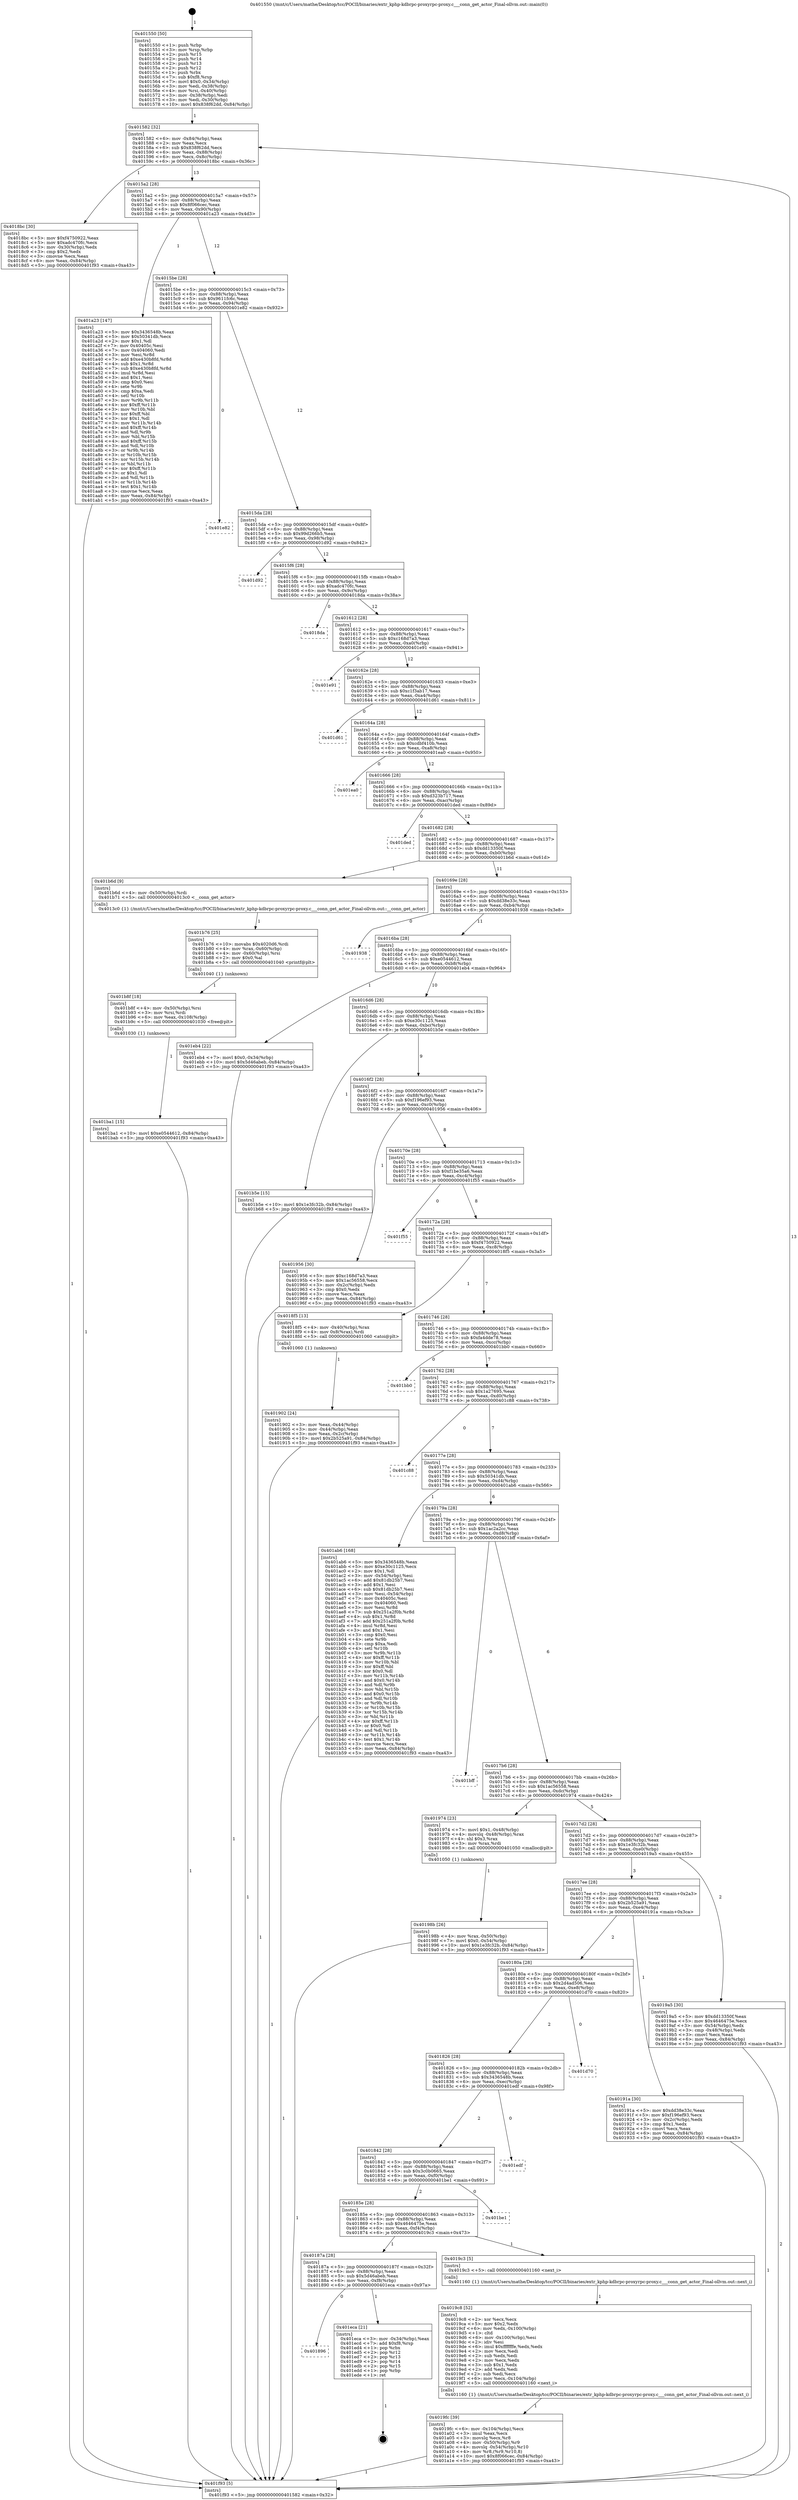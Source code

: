 digraph "0x401550" {
  label = "0x401550 (/mnt/c/Users/mathe/Desktop/tcc/POCII/binaries/extr_kphp-kdbrpc-proxyrpc-proxy.c___conn_get_actor_Final-ollvm.out::main(0))"
  labelloc = "t"
  node[shape=record]

  Entry [label="",width=0.3,height=0.3,shape=circle,fillcolor=black,style=filled]
  "0x401582" [label="{
     0x401582 [32]\l
     | [instrs]\l
     &nbsp;&nbsp;0x401582 \<+6\>: mov -0x84(%rbp),%eax\l
     &nbsp;&nbsp;0x401588 \<+2\>: mov %eax,%ecx\l
     &nbsp;&nbsp;0x40158a \<+6\>: sub $0x838f62dd,%ecx\l
     &nbsp;&nbsp;0x401590 \<+6\>: mov %eax,-0x88(%rbp)\l
     &nbsp;&nbsp;0x401596 \<+6\>: mov %ecx,-0x8c(%rbp)\l
     &nbsp;&nbsp;0x40159c \<+6\>: je 00000000004018bc \<main+0x36c\>\l
  }"]
  "0x4018bc" [label="{
     0x4018bc [30]\l
     | [instrs]\l
     &nbsp;&nbsp;0x4018bc \<+5\>: mov $0xf4750922,%eax\l
     &nbsp;&nbsp;0x4018c1 \<+5\>: mov $0xadc470fc,%ecx\l
     &nbsp;&nbsp;0x4018c6 \<+3\>: mov -0x30(%rbp),%edx\l
     &nbsp;&nbsp;0x4018c9 \<+3\>: cmp $0x2,%edx\l
     &nbsp;&nbsp;0x4018cc \<+3\>: cmovne %ecx,%eax\l
     &nbsp;&nbsp;0x4018cf \<+6\>: mov %eax,-0x84(%rbp)\l
     &nbsp;&nbsp;0x4018d5 \<+5\>: jmp 0000000000401f93 \<main+0xa43\>\l
  }"]
  "0x4015a2" [label="{
     0x4015a2 [28]\l
     | [instrs]\l
     &nbsp;&nbsp;0x4015a2 \<+5\>: jmp 00000000004015a7 \<main+0x57\>\l
     &nbsp;&nbsp;0x4015a7 \<+6\>: mov -0x88(%rbp),%eax\l
     &nbsp;&nbsp;0x4015ad \<+5\>: sub $0x8f066cec,%eax\l
     &nbsp;&nbsp;0x4015b2 \<+6\>: mov %eax,-0x90(%rbp)\l
     &nbsp;&nbsp;0x4015b8 \<+6\>: je 0000000000401a23 \<main+0x4d3\>\l
  }"]
  "0x401f93" [label="{
     0x401f93 [5]\l
     | [instrs]\l
     &nbsp;&nbsp;0x401f93 \<+5\>: jmp 0000000000401582 \<main+0x32\>\l
  }"]
  "0x401550" [label="{
     0x401550 [50]\l
     | [instrs]\l
     &nbsp;&nbsp;0x401550 \<+1\>: push %rbp\l
     &nbsp;&nbsp;0x401551 \<+3\>: mov %rsp,%rbp\l
     &nbsp;&nbsp;0x401554 \<+2\>: push %r15\l
     &nbsp;&nbsp;0x401556 \<+2\>: push %r14\l
     &nbsp;&nbsp;0x401558 \<+2\>: push %r13\l
     &nbsp;&nbsp;0x40155a \<+2\>: push %r12\l
     &nbsp;&nbsp;0x40155c \<+1\>: push %rbx\l
     &nbsp;&nbsp;0x40155d \<+7\>: sub $0xf8,%rsp\l
     &nbsp;&nbsp;0x401564 \<+7\>: movl $0x0,-0x34(%rbp)\l
     &nbsp;&nbsp;0x40156b \<+3\>: mov %edi,-0x38(%rbp)\l
     &nbsp;&nbsp;0x40156e \<+4\>: mov %rsi,-0x40(%rbp)\l
     &nbsp;&nbsp;0x401572 \<+3\>: mov -0x38(%rbp),%edi\l
     &nbsp;&nbsp;0x401575 \<+3\>: mov %edi,-0x30(%rbp)\l
     &nbsp;&nbsp;0x401578 \<+10\>: movl $0x838f62dd,-0x84(%rbp)\l
  }"]
  Exit [label="",width=0.3,height=0.3,shape=circle,fillcolor=black,style=filled,peripheries=2]
  "0x401a23" [label="{
     0x401a23 [147]\l
     | [instrs]\l
     &nbsp;&nbsp;0x401a23 \<+5\>: mov $0x3436548b,%eax\l
     &nbsp;&nbsp;0x401a28 \<+5\>: mov $0x50341db,%ecx\l
     &nbsp;&nbsp;0x401a2d \<+2\>: mov $0x1,%dl\l
     &nbsp;&nbsp;0x401a2f \<+7\>: mov 0x40405c,%esi\l
     &nbsp;&nbsp;0x401a36 \<+7\>: mov 0x404060,%edi\l
     &nbsp;&nbsp;0x401a3d \<+3\>: mov %esi,%r8d\l
     &nbsp;&nbsp;0x401a40 \<+7\>: add $0xe430b8fd,%r8d\l
     &nbsp;&nbsp;0x401a47 \<+4\>: sub $0x1,%r8d\l
     &nbsp;&nbsp;0x401a4b \<+7\>: sub $0xe430b8fd,%r8d\l
     &nbsp;&nbsp;0x401a52 \<+4\>: imul %r8d,%esi\l
     &nbsp;&nbsp;0x401a56 \<+3\>: and $0x1,%esi\l
     &nbsp;&nbsp;0x401a59 \<+3\>: cmp $0x0,%esi\l
     &nbsp;&nbsp;0x401a5c \<+4\>: sete %r9b\l
     &nbsp;&nbsp;0x401a60 \<+3\>: cmp $0xa,%edi\l
     &nbsp;&nbsp;0x401a63 \<+4\>: setl %r10b\l
     &nbsp;&nbsp;0x401a67 \<+3\>: mov %r9b,%r11b\l
     &nbsp;&nbsp;0x401a6a \<+4\>: xor $0xff,%r11b\l
     &nbsp;&nbsp;0x401a6e \<+3\>: mov %r10b,%bl\l
     &nbsp;&nbsp;0x401a71 \<+3\>: xor $0xff,%bl\l
     &nbsp;&nbsp;0x401a74 \<+3\>: xor $0x1,%dl\l
     &nbsp;&nbsp;0x401a77 \<+3\>: mov %r11b,%r14b\l
     &nbsp;&nbsp;0x401a7a \<+4\>: and $0xff,%r14b\l
     &nbsp;&nbsp;0x401a7e \<+3\>: and %dl,%r9b\l
     &nbsp;&nbsp;0x401a81 \<+3\>: mov %bl,%r15b\l
     &nbsp;&nbsp;0x401a84 \<+4\>: and $0xff,%r15b\l
     &nbsp;&nbsp;0x401a88 \<+3\>: and %dl,%r10b\l
     &nbsp;&nbsp;0x401a8b \<+3\>: or %r9b,%r14b\l
     &nbsp;&nbsp;0x401a8e \<+3\>: or %r10b,%r15b\l
     &nbsp;&nbsp;0x401a91 \<+3\>: xor %r15b,%r14b\l
     &nbsp;&nbsp;0x401a94 \<+3\>: or %bl,%r11b\l
     &nbsp;&nbsp;0x401a97 \<+4\>: xor $0xff,%r11b\l
     &nbsp;&nbsp;0x401a9b \<+3\>: or $0x1,%dl\l
     &nbsp;&nbsp;0x401a9e \<+3\>: and %dl,%r11b\l
     &nbsp;&nbsp;0x401aa1 \<+3\>: or %r11b,%r14b\l
     &nbsp;&nbsp;0x401aa4 \<+4\>: test $0x1,%r14b\l
     &nbsp;&nbsp;0x401aa8 \<+3\>: cmovne %ecx,%eax\l
     &nbsp;&nbsp;0x401aab \<+6\>: mov %eax,-0x84(%rbp)\l
     &nbsp;&nbsp;0x401ab1 \<+5\>: jmp 0000000000401f93 \<main+0xa43\>\l
  }"]
  "0x4015be" [label="{
     0x4015be [28]\l
     | [instrs]\l
     &nbsp;&nbsp;0x4015be \<+5\>: jmp 00000000004015c3 \<main+0x73\>\l
     &nbsp;&nbsp;0x4015c3 \<+6\>: mov -0x88(%rbp),%eax\l
     &nbsp;&nbsp;0x4015c9 \<+5\>: sub $0x9611fc6c,%eax\l
     &nbsp;&nbsp;0x4015ce \<+6\>: mov %eax,-0x94(%rbp)\l
     &nbsp;&nbsp;0x4015d4 \<+6\>: je 0000000000401e82 \<main+0x932\>\l
  }"]
  "0x401896" [label="{
     0x401896\l
  }", style=dashed]
  "0x401e82" [label="{
     0x401e82\l
  }", style=dashed]
  "0x4015da" [label="{
     0x4015da [28]\l
     | [instrs]\l
     &nbsp;&nbsp;0x4015da \<+5\>: jmp 00000000004015df \<main+0x8f\>\l
     &nbsp;&nbsp;0x4015df \<+6\>: mov -0x88(%rbp),%eax\l
     &nbsp;&nbsp;0x4015e5 \<+5\>: sub $0x99d266b5,%eax\l
     &nbsp;&nbsp;0x4015ea \<+6\>: mov %eax,-0x98(%rbp)\l
     &nbsp;&nbsp;0x4015f0 \<+6\>: je 0000000000401d92 \<main+0x842\>\l
  }"]
  "0x401eca" [label="{
     0x401eca [21]\l
     | [instrs]\l
     &nbsp;&nbsp;0x401eca \<+3\>: mov -0x34(%rbp),%eax\l
     &nbsp;&nbsp;0x401ecd \<+7\>: add $0xf8,%rsp\l
     &nbsp;&nbsp;0x401ed4 \<+1\>: pop %rbx\l
     &nbsp;&nbsp;0x401ed5 \<+2\>: pop %r12\l
     &nbsp;&nbsp;0x401ed7 \<+2\>: pop %r13\l
     &nbsp;&nbsp;0x401ed9 \<+2\>: pop %r14\l
     &nbsp;&nbsp;0x401edb \<+2\>: pop %r15\l
     &nbsp;&nbsp;0x401edd \<+1\>: pop %rbp\l
     &nbsp;&nbsp;0x401ede \<+1\>: ret\l
  }"]
  "0x401d92" [label="{
     0x401d92\l
  }", style=dashed]
  "0x4015f6" [label="{
     0x4015f6 [28]\l
     | [instrs]\l
     &nbsp;&nbsp;0x4015f6 \<+5\>: jmp 00000000004015fb \<main+0xab\>\l
     &nbsp;&nbsp;0x4015fb \<+6\>: mov -0x88(%rbp),%eax\l
     &nbsp;&nbsp;0x401601 \<+5\>: sub $0xadc470fc,%eax\l
     &nbsp;&nbsp;0x401606 \<+6\>: mov %eax,-0x9c(%rbp)\l
     &nbsp;&nbsp;0x40160c \<+6\>: je 00000000004018da \<main+0x38a\>\l
  }"]
  "0x401ba1" [label="{
     0x401ba1 [15]\l
     | [instrs]\l
     &nbsp;&nbsp;0x401ba1 \<+10\>: movl $0xe0544612,-0x84(%rbp)\l
     &nbsp;&nbsp;0x401bab \<+5\>: jmp 0000000000401f93 \<main+0xa43\>\l
  }"]
  "0x4018da" [label="{
     0x4018da\l
  }", style=dashed]
  "0x401612" [label="{
     0x401612 [28]\l
     | [instrs]\l
     &nbsp;&nbsp;0x401612 \<+5\>: jmp 0000000000401617 \<main+0xc7\>\l
     &nbsp;&nbsp;0x401617 \<+6\>: mov -0x88(%rbp),%eax\l
     &nbsp;&nbsp;0x40161d \<+5\>: sub $0xc168d7a3,%eax\l
     &nbsp;&nbsp;0x401622 \<+6\>: mov %eax,-0xa0(%rbp)\l
     &nbsp;&nbsp;0x401628 \<+6\>: je 0000000000401e91 \<main+0x941\>\l
  }"]
  "0x401b8f" [label="{
     0x401b8f [18]\l
     | [instrs]\l
     &nbsp;&nbsp;0x401b8f \<+4\>: mov -0x50(%rbp),%rsi\l
     &nbsp;&nbsp;0x401b93 \<+3\>: mov %rsi,%rdi\l
     &nbsp;&nbsp;0x401b96 \<+6\>: mov %eax,-0x108(%rbp)\l
     &nbsp;&nbsp;0x401b9c \<+5\>: call 0000000000401030 \<free@plt\>\l
     | [calls]\l
     &nbsp;&nbsp;0x401030 \{1\} (unknown)\l
  }"]
  "0x401e91" [label="{
     0x401e91\l
  }", style=dashed]
  "0x40162e" [label="{
     0x40162e [28]\l
     | [instrs]\l
     &nbsp;&nbsp;0x40162e \<+5\>: jmp 0000000000401633 \<main+0xe3\>\l
     &nbsp;&nbsp;0x401633 \<+6\>: mov -0x88(%rbp),%eax\l
     &nbsp;&nbsp;0x401639 \<+5\>: sub $0xc1f3ab17,%eax\l
     &nbsp;&nbsp;0x40163e \<+6\>: mov %eax,-0xa4(%rbp)\l
     &nbsp;&nbsp;0x401644 \<+6\>: je 0000000000401d61 \<main+0x811\>\l
  }"]
  "0x401b76" [label="{
     0x401b76 [25]\l
     | [instrs]\l
     &nbsp;&nbsp;0x401b76 \<+10\>: movabs $0x4020d6,%rdi\l
     &nbsp;&nbsp;0x401b80 \<+4\>: mov %rax,-0x60(%rbp)\l
     &nbsp;&nbsp;0x401b84 \<+4\>: mov -0x60(%rbp),%rsi\l
     &nbsp;&nbsp;0x401b88 \<+2\>: mov $0x0,%al\l
     &nbsp;&nbsp;0x401b8a \<+5\>: call 0000000000401040 \<printf@plt\>\l
     | [calls]\l
     &nbsp;&nbsp;0x401040 \{1\} (unknown)\l
  }"]
  "0x401d61" [label="{
     0x401d61\l
  }", style=dashed]
  "0x40164a" [label="{
     0x40164a [28]\l
     | [instrs]\l
     &nbsp;&nbsp;0x40164a \<+5\>: jmp 000000000040164f \<main+0xff\>\l
     &nbsp;&nbsp;0x40164f \<+6\>: mov -0x88(%rbp),%eax\l
     &nbsp;&nbsp;0x401655 \<+5\>: sub $0xcdbf410b,%eax\l
     &nbsp;&nbsp;0x40165a \<+6\>: mov %eax,-0xa8(%rbp)\l
     &nbsp;&nbsp;0x401660 \<+6\>: je 0000000000401ea0 \<main+0x950\>\l
  }"]
  "0x4019fc" [label="{
     0x4019fc [39]\l
     | [instrs]\l
     &nbsp;&nbsp;0x4019fc \<+6\>: mov -0x104(%rbp),%ecx\l
     &nbsp;&nbsp;0x401a02 \<+3\>: imul %eax,%ecx\l
     &nbsp;&nbsp;0x401a05 \<+3\>: movslq %ecx,%r8\l
     &nbsp;&nbsp;0x401a08 \<+4\>: mov -0x50(%rbp),%r9\l
     &nbsp;&nbsp;0x401a0c \<+4\>: movslq -0x54(%rbp),%r10\l
     &nbsp;&nbsp;0x401a10 \<+4\>: mov %r8,(%r9,%r10,8)\l
     &nbsp;&nbsp;0x401a14 \<+10\>: movl $0x8f066cec,-0x84(%rbp)\l
     &nbsp;&nbsp;0x401a1e \<+5\>: jmp 0000000000401f93 \<main+0xa43\>\l
  }"]
  "0x401ea0" [label="{
     0x401ea0\l
  }", style=dashed]
  "0x401666" [label="{
     0x401666 [28]\l
     | [instrs]\l
     &nbsp;&nbsp;0x401666 \<+5\>: jmp 000000000040166b \<main+0x11b\>\l
     &nbsp;&nbsp;0x40166b \<+6\>: mov -0x88(%rbp),%eax\l
     &nbsp;&nbsp;0x401671 \<+5\>: sub $0xd323b717,%eax\l
     &nbsp;&nbsp;0x401676 \<+6\>: mov %eax,-0xac(%rbp)\l
     &nbsp;&nbsp;0x40167c \<+6\>: je 0000000000401ded \<main+0x89d\>\l
  }"]
  "0x4019c8" [label="{
     0x4019c8 [52]\l
     | [instrs]\l
     &nbsp;&nbsp;0x4019c8 \<+2\>: xor %ecx,%ecx\l
     &nbsp;&nbsp;0x4019ca \<+5\>: mov $0x2,%edx\l
     &nbsp;&nbsp;0x4019cf \<+6\>: mov %edx,-0x100(%rbp)\l
     &nbsp;&nbsp;0x4019d5 \<+1\>: cltd\l
     &nbsp;&nbsp;0x4019d6 \<+6\>: mov -0x100(%rbp),%esi\l
     &nbsp;&nbsp;0x4019dc \<+2\>: idiv %esi\l
     &nbsp;&nbsp;0x4019de \<+6\>: imul $0xfffffffe,%edx,%edx\l
     &nbsp;&nbsp;0x4019e4 \<+2\>: mov %ecx,%edi\l
     &nbsp;&nbsp;0x4019e6 \<+2\>: sub %edx,%edi\l
     &nbsp;&nbsp;0x4019e8 \<+2\>: mov %ecx,%edx\l
     &nbsp;&nbsp;0x4019ea \<+3\>: sub $0x1,%edx\l
     &nbsp;&nbsp;0x4019ed \<+2\>: add %edx,%edi\l
     &nbsp;&nbsp;0x4019ef \<+2\>: sub %edi,%ecx\l
     &nbsp;&nbsp;0x4019f1 \<+6\>: mov %ecx,-0x104(%rbp)\l
     &nbsp;&nbsp;0x4019f7 \<+5\>: call 0000000000401160 \<next_i\>\l
     | [calls]\l
     &nbsp;&nbsp;0x401160 \{1\} (/mnt/c/Users/mathe/Desktop/tcc/POCII/binaries/extr_kphp-kdbrpc-proxyrpc-proxy.c___conn_get_actor_Final-ollvm.out::next_i)\l
  }"]
  "0x401ded" [label="{
     0x401ded\l
  }", style=dashed]
  "0x401682" [label="{
     0x401682 [28]\l
     | [instrs]\l
     &nbsp;&nbsp;0x401682 \<+5\>: jmp 0000000000401687 \<main+0x137\>\l
     &nbsp;&nbsp;0x401687 \<+6\>: mov -0x88(%rbp),%eax\l
     &nbsp;&nbsp;0x40168d \<+5\>: sub $0xdd13350f,%eax\l
     &nbsp;&nbsp;0x401692 \<+6\>: mov %eax,-0xb0(%rbp)\l
     &nbsp;&nbsp;0x401698 \<+6\>: je 0000000000401b6d \<main+0x61d\>\l
  }"]
  "0x40187a" [label="{
     0x40187a [28]\l
     | [instrs]\l
     &nbsp;&nbsp;0x40187a \<+5\>: jmp 000000000040187f \<main+0x32f\>\l
     &nbsp;&nbsp;0x40187f \<+6\>: mov -0x88(%rbp),%eax\l
     &nbsp;&nbsp;0x401885 \<+5\>: sub $0x5d46abeb,%eax\l
     &nbsp;&nbsp;0x40188a \<+6\>: mov %eax,-0xf8(%rbp)\l
     &nbsp;&nbsp;0x401890 \<+6\>: je 0000000000401eca \<main+0x97a\>\l
  }"]
  "0x401b6d" [label="{
     0x401b6d [9]\l
     | [instrs]\l
     &nbsp;&nbsp;0x401b6d \<+4\>: mov -0x50(%rbp),%rdi\l
     &nbsp;&nbsp;0x401b71 \<+5\>: call 00000000004013c0 \<__conn_get_actor\>\l
     | [calls]\l
     &nbsp;&nbsp;0x4013c0 \{1\} (/mnt/c/Users/mathe/Desktop/tcc/POCII/binaries/extr_kphp-kdbrpc-proxyrpc-proxy.c___conn_get_actor_Final-ollvm.out::__conn_get_actor)\l
  }"]
  "0x40169e" [label="{
     0x40169e [28]\l
     | [instrs]\l
     &nbsp;&nbsp;0x40169e \<+5\>: jmp 00000000004016a3 \<main+0x153\>\l
     &nbsp;&nbsp;0x4016a3 \<+6\>: mov -0x88(%rbp),%eax\l
     &nbsp;&nbsp;0x4016a9 \<+5\>: sub $0xdd38e33c,%eax\l
     &nbsp;&nbsp;0x4016ae \<+6\>: mov %eax,-0xb4(%rbp)\l
     &nbsp;&nbsp;0x4016b4 \<+6\>: je 0000000000401938 \<main+0x3e8\>\l
  }"]
  "0x4019c3" [label="{
     0x4019c3 [5]\l
     | [instrs]\l
     &nbsp;&nbsp;0x4019c3 \<+5\>: call 0000000000401160 \<next_i\>\l
     | [calls]\l
     &nbsp;&nbsp;0x401160 \{1\} (/mnt/c/Users/mathe/Desktop/tcc/POCII/binaries/extr_kphp-kdbrpc-proxyrpc-proxy.c___conn_get_actor_Final-ollvm.out::next_i)\l
  }"]
  "0x401938" [label="{
     0x401938\l
  }", style=dashed]
  "0x4016ba" [label="{
     0x4016ba [28]\l
     | [instrs]\l
     &nbsp;&nbsp;0x4016ba \<+5\>: jmp 00000000004016bf \<main+0x16f\>\l
     &nbsp;&nbsp;0x4016bf \<+6\>: mov -0x88(%rbp),%eax\l
     &nbsp;&nbsp;0x4016c5 \<+5\>: sub $0xe0544612,%eax\l
     &nbsp;&nbsp;0x4016ca \<+6\>: mov %eax,-0xb8(%rbp)\l
     &nbsp;&nbsp;0x4016d0 \<+6\>: je 0000000000401eb4 \<main+0x964\>\l
  }"]
  "0x40185e" [label="{
     0x40185e [28]\l
     | [instrs]\l
     &nbsp;&nbsp;0x40185e \<+5\>: jmp 0000000000401863 \<main+0x313\>\l
     &nbsp;&nbsp;0x401863 \<+6\>: mov -0x88(%rbp),%eax\l
     &nbsp;&nbsp;0x401869 \<+5\>: sub $0x4646475e,%eax\l
     &nbsp;&nbsp;0x40186e \<+6\>: mov %eax,-0xf4(%rbp)\l
     &nbsp;&nbsp;0x401874 \<+6\>: je 00000000004019c3 \<main+0x473\>\l
  }"]
  "0x401eb4" [label="{
     0x401eb4 [22]\l
     | [instrs]\l
     &nbsp;&nbsp;0x401eb4 \<+7\>: movl $0x0,-0x34(%rbp)\l
     &nbsp;&nbsp;0x401ebb \<+10\>: movl $0x5d46abeb,-0x84(%rbp)\l
     &nbsp;&nbsp;0x401ec5 \<+5\>: jmp 0000000000401f93 \<main+0xa43\>\l
  }"]
  "0x4016d6" [label="{
     0x4016d6 [28]\l
     | [instrs]\l
     &nbsp;&nbsp;0x4016d6 \<+5\>: jmp 00000000004016db \<main+0x18b\>\l
     &nbsp;&nbsp;0x4016db \<+6\>: mov -0x88(%rbp),%eax\l
     &nbsp;&nbsp;0x4016e1 \<+5\>: sub $0xe30c1125,%eax\l
     &nbsp;&nbsp;0x4016e6 \<+6\>: mov %eax,-0xbc(%rbp)\l
     &nbsp;&nbsp;0x4016ec \<+6\>: je 0000000000401b5e \<main+0x60e\>\l
  }"]
  "0x401be1" [label="{
     0x401be1\l
  }", style=dashed]
  "0x401b5e" [label="{
     0x401b5e [15]\l
     | [instrs]\l
     &nbsp;&nbsp;0x401b5e \<+10\>: movl $0x1e3fc32b,-0x84(%rbp)\l
     &nbsp;&nbsp;0x401b68 \<+5\>: jmp 0000000000401f93 \<main+0xa43\>\l
  }"]
  "0x4016f2" [label="{
     0x4016f2 [28]\l
     | [instrs]\l
     &nbsp;&nbsp;0x4016f2 \<+5\>: jmp 00000000004016f7 \<main+0x1a7\>\l
     &nbsp;&nbsp;0x4016f7 \<+6\>: mov -0x88(%rbp),%eax\l
     &nbsp;&nbsp;0x4016fd \<+5\>: sub $0xf196ef93,%eax\l
     &nbsp;&nbsp;0x401702 \<+6\>: mov %eax,-0xc0(%rbp)\l
     &nbsp;&nbsp;0x401708 \<+6\>: je 0000000000401956 \<main+0x406\>\l
  }"]
  "0x401842" [label="{
     0x401842 [28]\l
     | [instrs]\l
     &nbsp;&nbsp;0x401842 \<+5\>: jmp 0000000000401847 \<main+0x2f7\>\l
     &nbsp;&nbsp;0x401847 \<+6\>: mov -0x88(%rbp),%eax\l
     &nbsp;&nbsp;0x40184d \<+5\>: sub $0x3c0b0665,%eax\l
     &nbsp;&nbsp;0x401852 \<+6\>: mov %eax,-0xf0(%rbp)\l
     &nbsp;&nbsp;0x401858 \<+6\>: je 0000000000401be1 \<main+0x691\>\l
  }"]
  "0x401956" [label="{
     0x401956 [30]\l
     | [instrs]\l
     &nbsp;&nbsp;0x401956 \<+5\>: mov $0xc168d7a3,%eax\l
     &nbsp;&nbsp;0x40195b \<+5\>: mov $0x1ac56558,%ecx\l
     &nbsp;&nbsp;0x401960 \<+3\>: mov -0x2c(%rbp),%edx\l
     &nbsp;&nbsp;0x401963 \<+3\>: cmp $0x0,%edx\l
     &nbsp;&nbsp;0x401966 \<+3\>: cmove %ecx,%eax\l
     &nbsp;&nbsp;0x401969 \<+6\>: mov %eax,-0x84(%rbp)\l
     &nbsp;&nbsp;0x40196f \<+5\>: jmp 0000000000401f93 \<main+0xa43\>\l
  }"]
  "0x40170e" [label="{
     0x40170e [28]\l
     | [instrs]\l
     &nbsp;&nbsp;0x40170e \<+5\>: jmp 0000000000401713 \<main+0x1c3\>\l
     &nbsp;&nbsp;0x401713 \<+6\>: mov -0x88(%rbp),%eax\l
     &nbsp;&nbsp;0x401719 \<+5\>: sub $0xf1be35a6,%eax\l
     &nbsp;&nbsp;0x40171e \<+6\>: mov %eax,-0xc4(%rbp)\l
     &nbsp;&nbsp;0x401724 \<+6\>: je 0000000000401f55 \<main+0xa05\>\l
  }"]
  "0x401edf" [label="{
     0x401edf\l
  }", style=dashed]
  "0x401f55" [label="{
     0x401f55\l
  }", style=dashed]
  "0x40172a" [label="{
     0x40172a [28]\l
     | [instrs]\l
     &nbsp;&nbsp;0x40172a \<+5\>: jmp 000000000040172f \<main+0x1df\>\l
     &nbsp;&nbsp;0x40172f \<+6\>: mov -0x88(%rbp),%eax\l
     &nbsp;&nbsp;0x401735 \<+5\>: sub $0xf4750922,%eax\l
     &nbsp;&nbsp;0x40173a \<+6\>: mov %eax,-0xc8(%rbp)\l
     &nbsp;&nbsp;0x401740 \<+6\>: je 00000000004018f5 \<main+0x3a5\>\l
  }"]
  "0x401826" [label="{
     0x401826 [28]\l
     | [instrs]\l
     &nbsp;&nbsp;0x401826 \<+5\>: jmp 000000000040182b \<main+0x2db\>\l
     &nbsp;&nbsp;0x40182b \<+6\>: mov -0x88(%rbp),%eax\l
     &nbsp;&nbsp;0x401831 \<+5\>: sub $0x3436548b,%eax\l
     &nbsp;&nbsp;0x401836 \<+6\>: mov %eax,-0xec(%rbp)\l
     &nbsp;&nbsp;0x40183c \<+6\>: je 0000000000401edf \<main+0x98f\>\l
  }"]
  "0x4018f5" [label="{
     0x4018f5 [13]\l
     | [instrs]\l
     &nbsp;&nbsp;0x4018f5 \<+4\>: mov -0x40(%rbp),%rax\l
     &nbsp;&nbsp;0x4018f9 \<+4\>: mov 0x8(%rax),%rdi\l
     &nbsp;&nbsp;0x4018fd \<+5\>: call 0000000000401060 \<atoi@plt\>\l
     | [calls]\l
     &nbsp;&nbsp;0x401060 \{1\} (unknown)\l
  }"]
  "0x401746" [label="{
     0x401746 [28]\l
     | [instrs]\l
     &nbsp;&nbsp;0x401746 \<+5\>: jmp 000000000040174b \<main+0x1fb\>\l
     &nbsp;&nbsp;0x40174b \<+6\>: mov -0x88(%rbp),%eax\l
     &nbsp;&nbsp;0x401751 \<+5\>: sub $0xfa4dde78,%eax\l
     &nbsp;&nbsp;0x401756 \<+6\>: mov %eax,-0xcc(%rbp)\l
     &nbsp;&nbsp;0x40175c \<+6\>: je 0000000000401bb0 \<main+0x660\>\l
  }"]
  "0x401902" [label="{
     0x401902 [24]\l
     | [instrs]\l
     &nbsp;&nbsp;0x401902 \<+3\>: mov %eax,-0x44(%rbp)\l
     &nbsp;&nbsp;0x401905 \<+3\>: mov -0x44(%rbp),%eax\l
     &nbsp;&nbsp;0x401908 \<+3\>: mov %eax,-0x2c(%rbp)\l
     &nbsp;&nbsp;0x40190b \<+10\>: movl $0x2b525a91,-0x84(%rbp)\l
     &nbsp;&nbsp;0x401915 \<+5\>: jmp 0000000000401f93 \<main+0xa43\>\l
  }"]
  "0x401d70" [label="{
     0x401d70\l
  }", style=dashed]
  "0x401bb0" [label="{
     0x401bb0\l
  }", style=dashed]
  "0x401762" [label="{
     0x401762 [28]\l
     | [instrs]\l
     &nbsp;&nbsp;0x401762 \<+5\>: jmp 0000000000401767 \<main+0x217\>\l
     &nbsp;&nbsp;0x401767 \<+6\>: mov -0x88(%rbp),%eax\l
     &nbsp;&nbsp;0x40176d \<+5\>: sub $0x1a27695,%eax\l
     &nbsp;&nbsp;0x401772 \<+6\>: mov %eax,-0xd0(%rbp)\l
     &nbsp;&nbsp;0x401778 \<+6\>: je 0000000000401c88 \<main+0x738\>\l
  }"]
  "0x40198b" [label="{
     0x40198b [26]\l
     | [instrs]\l
     &nbsp;&nbsp;0x40198b \<+4\>: mov %rax,-0x50(%rbp)\l
     &nbsp;&nbsp;0x40198f \<+7\>: movl $0x0,-0x54(%rbp)\l
     &nbsp;&nbsp;0x401996 \<+10\>: movl $0x1e3fc32b,-0x84(%rbp)\l
     &nbsp;&nbsp;0x4019a0 \<+5\>: jmp 0000000000401f93 \<main+0xa43\>\l
  }"]
  "0x401c88" [label="{
     0x401c88\l
  }", style=dashed]
  "0x40177e" [label="{
     0x40177e [28]\l
     | [instrs]\l
     &nbsp;&nbsp;0x40177e \<+5\>: jmp 0000000000401783 \<main+0x233\>\l
     &nbsp;&nbsp;0x401783 \<+6\>: mov -0x88(%rbp),%eax\l
     &nbsp;&nbsp;0x401789 \<+5\>: sub $0x50341db,%eax\l
     &nbsp;&nbsp;0x40178e \<+6\>: mov %eax,-0xd4(%rbp)\l
     &nbsp;&nbsp;0x401794 \<+6\>: je 0000000000401ab6 \<main+0x566\>\l
  }"]
  "0x40180a" [label="{
     0x40180a [28]\l
     | [instrs]\l
     &nbsp;&nbsp;0x40180a \<+5\>: jmp 000000000040180f \<main+0x2bf\>\l
     &nbsp;&nbsp;0x40180f \<+6\>: mov -0x88(%rbp),%eax\l
     &nbsp;&nbsp;0x401815 \<+5\>: sub $0x2d4ad506,%eax\l
     &nbsp;&nbsp;0x40181a \<+6\>: mov %eax,-0xe8(%rbp)\l
     &nbsp;&nbsp;0x401820 \<+6\>: je 0000000000401d70 \<main+0x820\>\l
  }"]
  "0x401ab6" [label="{
     0x401ab6 [168]\l
     | [instrs]\l
     &nbsp;&nbsp;0x401ab6 \<+5\>: mov $0x3436548b,%eax\l
     &nbsp;&nbsp;0x401abb \<+5\>: mov $0xe30c1125,%ecx\l
     &nbsp;&nbsp;0x401ac0 \<+2\>: mov $0x1,%dl\l
     &nbsp;&nbsp;0x401ac2 \<+3\>: mov -0x54(%rbp),%esi\l
     &nbsp;&nbsp;0x401ac5 \<+6\>: add $0x81db25b7,%esi\l
     &nbsp;&nbsp;0x401acb \<+3\>: add $0x1,%esi\l
     &nbsp;&nbsp;0x401ace \<+6\>: sub $0x81db25b7,%esi\l
     &nbsp;&nbsp;0x401ad4 \<+3\>: mov %esi,-0x54(%rbp)\l
     &nbsp;&nbsp;0x401ad7 \<+7\>: mov 0x40405c,%esi\l
     &nbsp;&nbsp;0x401ade \<+7\>: mov 0x404060,%edi\l
     &nbsp;&nbsp;0x401ae5 \<+3\>: mov %esi,%r8d\l
     &nbsp;&nbsp;0x401ae8 \<+7\>: sub $0x251a2f0b,%r8d\l
     &nbsp;&nbsp;0x401aef \<+4\>: sub $0x1,%r8d\l
     &nbsp;&nbsp;0x401af3 \<+7\>: add $0x251a2f0b,%r8d\l
     &nbsp;&nbsp;0x401afa \<+4\>: imul %r8d,%esi\l
     &nbsp;&nbsp;0x401afe \<+3\>: and $0x1,%esi\l
     &nbsp;&nbsp;0x401b01 \<+3\>: cmp $0x0,%esi\l
     &nbsp;&nbsp;0x401b04 \<+4\>: sete %r9b\l
     &nbsp;&nbsp;0x401b08 \<+3\>: cmp $0xa,%edi\l
     &nbsp;&nbsp;0x401b0b \<+4\>: setl %r10b\l
     &nbsp;&nbsp;0x401b0f \<+3\>: mov %r9b,%r11b\l
     &nbsp;&nbsp;0x401b12 \<+4\>: xor $0xff,%r11b\l
     &nbsp;&nbsp;0x401b16 \<+3\>: mov %r10b,%bl\l
     &nbsp;&nbsp;0x401b19 \<+3\>: xor $0xff,%bl\l
     &nbsp;&nbsp;0x401b1c \<+3\>: xor $0x0,%dl\l
     &nbsp;&nbsp;0x401b1f \<+3\>: mov %r11b,%r14b\l
     &nbsp;&nbsp;0x401b22 \<+4\>: and $0x0,%r14b\l
     &nbsp;&nbsp;0x401b26 \<+3\>: and %dl,%r9b\l
     &nbsp;&nbsp;0x401b29 \<+3\>: mov %bl,%r15b\l
     &nbsp;&nbsp;0x401b2c \<+4\>: and $0x0,%r15b\l
     &nbsp;&nbsp;0x401b30 \<+3\>: and %dl,%r10b\l
     &nbsp;&nbsp;0x401b33 \<+3\>: or %r9b,%r14b\l
     &nbsp;&nbsp;0x401b36 \<+3\>: or %r10b,%r15b\l
     &nbsp;&nbsp;0x401b39 \<+3\>: xor %r15b,%r14b\l
     &nbsp;&nbsp;0x401b3c \<+3\>: or %bl,%r11b\l
     &nbsp;&nbsp;0x401b3f \<+4\>: xor $0xff,%r11b\l
     &nbsp;&nbsp;0x401b43 \<+3\>: or $0x0,%dl\l
     &nbsp;&nbsp;0x401b46 \<+3\>: and %dl,%r11b\l
     &nbsp;&nbsp;0x401b49 \<+3\>: or %r11b,%r14b\l
     &nbsp;&nbsp;0x401b4c \<+4\>: test $0x1,%r14b\l
     &nbsp;&nbsp;0x401b50 \<+3\>: cmovne %ecx,%eax\l
     &nbsp;&nbsp;0x401b53 \<+6\>: mov %eax,-0x84(%rbp)\l
     &nbsp;&nbsp;0x401b59 \<+5\>: jmp 0000000000401f93 \<main+0xa43\>\l
  }"]
  "0x40179a" [label="{
     0x40179a [28]\l
     | [instrs]\l
     &nbsp;&nbsp;0x40179a \<+5\>: jmp 000000000040179f \<main+0x24f\>\l
     &nbsp;&nbsp;0x40179f \<+6\>: mov -0x88(%rbp),%eax\l
     &nbsp;&nbsp;0x4017a5 \<+5\>: sub $0x1ac2a2cc,%eax\l
     &nbsp;&nbsp;0x4017aa \<+6\>: mov %eax,-0xd8(%rbp)\l
     &nbsp;&nbsp;0x4017b0 \<+6\>: je 0000000000401bff \<main+0x6af\>\l
  }"]
  "0x40191a" [label="{
     0x40191a [30]\l
     | [instrs]\l
     &nbsp;&nbsp;0x40191a \<+5\>: mov $0xdd38e33c,%eax\l
     &nbsp;&nbsp;0x40191f \<+5\>: mov $0xf196ef93,%ecx\l
     &nbsp;&nbsp;0x401924 \<+3\>: mov -0x2c(%rbp),%edx\l
     &nbsp;&nbsp;0x401927 \<+3\>: cmp $0x1,%edx\l
     &nbsp;&nbsp;0x40192a \<+3\>: cmovl %ecx,%eax\l
     &nbsp;&nbsp;0x40192d \<+6\>: mov %eax,-0x84(%rbp)\l
     &nbsp;&nbsp;0x401933 \<+5\>: jmp 0000000000401f93 \<main+0xa43\>\l
  }"]
  "0x401bff" [label="{
     0x401bff\l
  }", style=dashed]
  "0x4017b6" [label="{
     0x4017b6 [28]\l
     | [instrs]\l
     &nbsp;&nbsp;0x4017b6 \<+5\>: jmp 00000000004017bb \<main+0x26b\>\l
     &nbsp;&nbsp;0x4017bb \<+6\>: mov -0x88(%rbp),%eax\l
     &nbsp;&nbsp;0x4017c1 \<+5\>: sub $0x1ac56558,%eax\l
     &nbsp;&nbsp;0x4017c6 \<+6\>: mov %eax,-0xdc(%rbp)\l
     &nbsp;&nbsp;0x4017cc \<+6\>: je 0000000000401974 \<main+0x424\>\l
  }"]
  "0x4017ee" [label="{
     0x4017ee [28]\l
     | [instrs]\l
     &nbsp;&nbsp;0x4017ee \<+5\>: jmp 00000000004017f3 \<main+0x2a3\>\l
     &nbsp;&nbsp;0x4017f3 \<+6\>: mov -0x88(%rbp),%eax\l
     &nbsp;&nbsp;0x4017f9 \<+5\>: sub $0x2b525a91,%eax\l
     &nbsp;&nbsp;0x4017fe \<+6\>: mov %eax,-0xe4(%rbp)\l
     &nbsp;&nbsp;0x401804 \<+6\>: je 000000000040191a \<main+0x3ca\>\l
  }"]
  "0x401974" [label="{
     0x401974 [23]\l
     | [instrs]\l
     &nbsp;&nbsp;0x401974 \<+7\>: movl $0x1,-0x48(%rbp)\l
     &nbsp;&nbsp;0x40197b \<+4\>: movslq -0x48(%rbp),%rax\l
     &nbsp;&nbsp;0x40197f \<+4\>: shl $0x3,%rax\l
     &nbsp;&nbsp;0x401983 \<+3\>: mov %rax,%rdi\l
     &nbsp;&nbsp;0x401986 \<+5\>: call 0000000000401050 \<malloc@plt\>\l
     | [calls]\l
     &nbsp;&nbsp;0x401050 \{1\} (unknown)\l
  }"]
  "0x4017d2" [label="{
     0x4017d2 [28]\l
     | [instrs]\l
     &nbsp;&nbsp;0x4017d2 \<+5\>: jmp 00000000004017d7 \<main+0x287\>\l
     &nbsp;&nbsp;0x4017d7 \<+6\>: mov -0x88(%rbp),%eax\l
     &nbsp;&nbsp;0x4017dd \<+5\>: sub $0x1e3fc32b,%eax\l
     &nbsp;&nbsp;0x4017e2 \<+6\>: mov %eax,-0xe0(%rbp)\l
     &nbsp;&nbsp;0x4017e8 \<+6\>: je 00000000004019a5 \<main+0x455\>\l
  }"]
  "0x4019a5" [label="{
     0x4019a5 [30]\l
     | [instrs]\l
     &nbsp;&nbsp;0x4019a5 \<+5\>: mov $0xdd13350f,%eax\l
     &nbsp;&nbsp;0x4019aa \<+5\>: mov $0x4646475e,%ecx\l
     &nbsp;&nbsp;0x4019af \<+3\>: mov -0x54(%rbp),%edx\l
     &nbsp;&nbsp;0x4019b2 \<+3\>: cmp -0x48(%rbp),%edx\l
     &nbsp;&nbsp;0x4019b5 \<+3\>: cmovl %ecx,%eax\l
     &nbsp;&nbsp;0x4019b8 \<+6\>: mov %eax,-0x84(%rbp)\l
     &nbsp;&nbsp;0x4019be \<+5\>: jmp 0000000000401f93 \<main+0xa43\>\l
  }"]
  Entry -> "0x401550" [label=" 1"]
  "0x401582" -> "0x4018bc" [label=" 1"]
  "0x401582" -> "0x4015a2" [label=" 13"]
  "0x4018bc" -> "0x401f93" [label=" 1"]
  "0x401550" -> "0x401582" [label=" 1"]
  "0x401f93" -> "0x401582" [label=" 13"]
  "0x401eca" -> Exit [label=" 1"]
  "0x4015a2" -> "0x401a23" [label=" 1"]
  "0x4015a2" -> "0x4015be" [label=" 12"]
  "0x40187a" -> "0x401896" [label=" 0"]
  "0x4015be" -> "0x401e82" [label=" 0"]
  "0x4015be" -> "0x4015da" [label=" 12"]
  "0x40187a" -> "0x401eca" [label=" 1"]
  "0x4015da" -> "0x401d92" [label=" 0"]
  "0x4015da" -> "0x4015f6" [label=" 12"]
  "0x401eb4" -> "0x401f93" [label=" 1"]
  "0x4015f6" -> "0x4018da" [label=" 0"]
  "0x4015f6" -> "0x401612" [label=" 12"]
  "0x401ba1" -> "0x401f93" [label=" 1"]
  "0x401612" -> "0x401e91" [label=" 0"]
  "0x401612" -> "0x40162e" [label=" 12"]
  "0x401b8f" -> "0x401ba1" [label=" 1"]
  "0x40162e" -> "0x401d61" [label=" 0"]
  "0x40162e" -> "0x40164a" [label=" 12"]
  "0x401b76" -> "0x401b8f" [label=" 1"]
  "0x40164a" -> "0x401ea0" [label=" 0"]
  "0x40164a" -> "0x401666" [label=" 12"]
  "0x401b6d" -> "0x401b76" [label=" 1"]
  "0x401666" -> "0x401ded" [label=" 0"]
  "0x401666" -> "0x401682" [label=" 12"]
  "0x401b5e" -> "0x401f93" [label=" 1"]
  "0x401682" -> "0x401b6d" [label=" 1"]
  "0x401682" -> "0x40169e" [label=" 11"]
  "0x401ab6" -> "0x401f93" [label=" 1"]
  "0x40169e" -> "0x401938" [label=" 0"]
  "0x40169e" -> "0x4016ba" [label=" 11"]
  "0x401a23" -> "0x401f93" [label=" 1"]
  "0x4016ba" -> "0x401eb4" [label=" 1"]
  "0x4016ba" -> "0x4016d6" [label=" 10"]
  "0x4019c8" -> "0x4019fc" [label=" 1"]
  "0x4016d6" -> "0x401b5e" [label=" 1"]
  "0x4016d6" -> "0x4016f2" [label=" 9"]
  "0x4019c3" -> "0x4019c8" [label=" 1"]
  "0x4016f2" -> "0x401956" [label=" 1"]
  "0x4016f2" -> "0x40170e" [label=" 8"]
  "0x40185e" -> "0x4019c3" [label=" 1"]
  "0x40170e" -> "0x401f55" [label=" 0"]
  "0x40170e" -> "0x40172a" [label=" 8"]
  "0x4019fc" -> "0x401f93" [label=" 1"]
  "0x40172a" -> "0x4018f5" [label=" 1"]
  "0x40172a" -> "0x401746" [label=" 7"]
  "0x4018f5" -> "0x401902" [label=" 1"]
  "0x401902" -> "0x401f93" [label=" 1"]
  "0x401842" -> "0x401be1" [label=" 0"]
  "0x401746" -> "0x401bb0" [label=" 0"]
  "0x401746" -> "0x401762" [label=" 7"]
  "0x40185e" -> "0x40187a" [label=" 1"]
  "0x401762" -> "0x401c88" [label=" 0"]
  "0x401762" -> "0x40177e" [label=" 7"]
  "0x401826" -> "0x401edf" [label=" 0"]
  "0x40177e" -> "0x401ab6" [label=" 1"]
  "0x40177e" -> "0x40179a" [label=" 6"]
  "0x401842" -> "0x40185e" [label=" 2"]
  "0x40179a" -> "0x401bff" [label=" 0"]
  "0x40179a" -> "0x4017b6" [label=" 6"]
  "0x40180a" -> "0x401826" [label=" 2"]
  "0x4017b6" -> "0x401974" [label=" 1"]
  "0x4017b6" -> "0x4017d2" [label=" 5"]
  "0x401826" -> "0x401842" [label=" 2"]
  "0x4017d2" -> "0x4019a5" [label=" 2"]
  "0x4017d2" -> "0x4017ee" [label=" 3"]
  "0x40180a" -> "0x401d70" [label=" 0"]
  "0x4017ee" -> "0x40191a" [label=" 1"]
  "0x4017ee" -> "0x40180a" [label=" 2"]
  "0x40191a" -> "0x401f93" [label=" 1"]
  "0x401956" -> "0x401f93" [label=" 1"]
  "0x401974" -> "0x40198b" [label=" 1"]
  "0x40198b" -> "0x401f93" [label=" 1"]
  "0x4019a5" -> "0x401f93" [label=" 2"]
}
